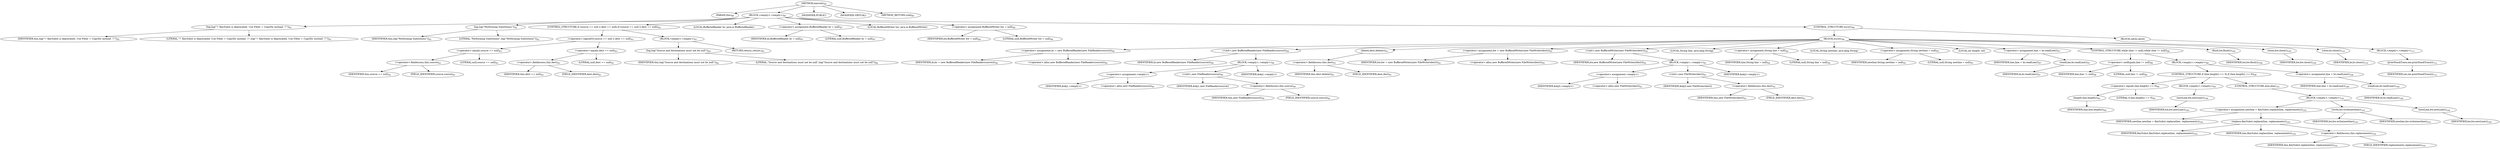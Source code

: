 digraph "execute" {  
"43" [label = <(METHOD,execute)<SUB>80</SUB>> ]
"4" [label = <(PARAM,this)<SUB>80</SUB>> ]
"44" [label = <(BLOCK,&lt;empty&gt;,&lt;empty&gt;)<SUB>80</SUB>> ]
"45" [label = <(log,log(&quot;!! KeySubst is deprecated. Use Filter + CopyDir instead. !!&quot;))<SUB>81</SUB>> ]
"3" [label = <(IDENTIFIER,this,log(&quot;!! KeySubst is deprecated. Use Filter + CopyDir instead. !!&quot;))<SUB>81</SUB>> ]
"46" [label = <(LITERAL,&quot;!! KeySubst is deprecated. Use Filter + CopyDir instead. !!&quot;,log(&quot;!! KeySubst is deprecated. Use Filter + CopyDir instead. !!&quot;))<SUB>81</SUB>> ]
"47" [label = <(log,log(&quot;Performing Substitions&quot;))<SUB>82</SUB>> ]
"5" [label = <(IDENTIFIER,this,log(&quot;Performing Substitions&quot;))<SUB>82</SUB>> ]
"48" [label = <(LITERAL,&quot;Performing Substitions&quot;,log(&quot;Performing Substitions&quot;))<SUB>82</SUB>> ]
"49" [label = <(CONTROL_STRUCTURE,if (source == null || dest == null),if (source == null || dest == null))<SUB>83</SUB>> ]
"50" [label = <(&lt;operator&gt;.logicalOr,source == null || dest == null)<SUB>83</SUB>> ]
"51" [label = <(&lt;operator&gt;.equals,source == null)<SUB>83</SUB>> ]
"52" [label = <(&lt;operator&gt;.fieldAccess,this.source)<SUB>83</SUB>> ]
"53" [label = <(IDENTIFIER,this,source == null)<SUB>83</SUB>> ]
"54" [label = <(FIELD_IDENTIFIER,source,source)<SUB>83</SUB>> ]
"55" [label = <(LITERAL,null,source == null)<SUB>83</SUB>> ]
"56" [label = <(&lt;operator&gt;.equals,dest == null)<SUB>83</SUB>> ]
"57" [label = <(&lt;operator&gt;.fieldAccess,this.dest)<SUB>83</SUB>> ]
"58" [label = <(IDENTIFIER,this,dest == null)<SUB>83</SUB>> ]
"59" [label = <(FIELD_IDENTIFIER,dest,dest)<SUB>83</SUB>> ]
"60" [label = <(LITERAL,null,dest == null)<SUB>83</SUB>> ]
"61" [label = <(BLOCK,&lt;empty&gt;,&lt;empty&gt;)<SUB>83</SUB>> ]
"62" [label = <(log,log(&quot;Source and destinations must not be null&quot;))<SUB>84</SUB>> ]
"6" [label = <(IDENTIFIER,this,log(&quot;Source and destinations must not be null&quot;))<SUB>84</SUB>> ]
"63" [label = <(LITERAL,&quot;Source and destinations must not be null&quot;,log(&quot;Source and destinations must not be null&quot;))<SUB>84</SUB>> ]
"64" [label = <(RETURN,return;,return;)<SUB>85</SUB>> ]
"8" [label = <(LOCAL,BufferedReader br: java.io.BufferedReader)> ]
"65" [label = <(&lt;operator&gt;.assignment,BufferedReader br = null)<SUB>87</SUB>> ]
"66" [label = <(IDENTIFIER,br,BufferedReader br = null)<SUB>87</SUB>> ]
"67" [label = <(LITERAL,null,BufferedReader br = null)<SUB>87</SUB>> ]
"10" [label = <(LOCAL,BufferedWriter bw: java.io.BufferedWriter)> ]
"68" [label = <(&lt;operator&gt;.assignment,BufferedWriter bw = null)<SUB>88</SUB>> ]
"69" [label = <(IDENTIFIER,bw,BufferedWriter bw = null)<SUB>88</SUB>> ]
"70" [label = <(LITERAL,null,BufferedWriter bw = null)<SUB>88</SUB>> ]
"71" [label = <(CONTROL_STRUCTURE,try,try)<SUB>89</SUB>> ]
"72" [label = <(BLOCK,try,try)<SUB>89</SUB>> ]
"73" [label = <(&lt;operator&gt;.assignment,br = new BufferedReader(new FileReader(source)))<SUB>90</SUB>> ]
"74" [label = <(IDENTIFIER,br,br = new BufferedReader(new FileReader(source)))<SUB>90</SUB>> ]
"75" [label = <(&lt;operator&gt;.alloc,new BufferedReader(new FileReader(source)))<SUB>90</SUB>> ]
"76" [label = <(&lt;init&gt;,new BufferedReader(new FileReader(source)))<SUB>90</SUB>> ]
"7" [label = <(IDENTIFIER,br,new BufferedReader(new FileReader(source)))<SUB>90</SUB>> ]
"77" [label = <(BLOCK,&lt;empty&gt;,&lt;empty&gt;)<SUB>90</SUB>> ]
"78" [label = <(&lt;operator&gt;.assignment,&lt;empty&gt;)> ]
"79" [label = <(IDENTIFIER,$obj1,&lt;empty&gt;)> ]
"80" [label = <(&lt;operator&gt;.alloc,new FileReader(source))<SUB>90</SUB>> ]
"81" [label = <(&lt;init&gt;,new FileReader(source))<SUB>90</SUB>> ]
"82" [label = <(IDENTIFIER,$obj1,new FileReader(source))> ]
"83" [label = <(&lt;operator&gt;.fieldAccess,this.source)<SUB>90</SUB>> ]
"84" [label = <(IDENTIFIER,this,new FileReader(source))<SUB>90</SUB>> ]
"85" [label = <(FIELD_IDENTIFIER,source,source)<SUB>90</SUB>> ]
"86" [label = <(IDENTIFIER,$obj1,&lt;empty&gt;)> ]
"87" [label = <(delete,dest.delete())<SUB>91</SUB>> ]
"88" [label = <(&lt;operator&gt;.fieldAccess,this.dest)<SUB>91</SUB>> ]
"89" [label = <(IDENTIFIER,this,dest.delete())<SUB>91</SUB>> ]
"90" [label = <(FIELD_IDENTIFIER,dest,dest)<SUB>91</SUB>> ]
"91" [label = <(&lt;operator&gt;.assignment,bw = new BufferedWriter(new FileWriter(dest)))<SUB>92</SUB>> ]
"92" [label = <(IDENTIFIER,bw,bw = new BufferedWriter(new FileWriter(dest)))<SUB>92</SUB>> ]
"93" [label = <(&lt;operator&gt;.alloc,new BufferedWriter(new FileWriter(dest)))<SUB>92</SUB>> ]
"94" [label = <(&lt;init&gt;,new BufferedWriter(new FileWriter(dest)))<SUB>92</SUB>> ]
"9" [label = <(IDENTIFIER,bw,new BufferedWriter(new FileWriter(dest)))<SUB>92</SUB>> ]
"95" [label = <(BLOCK,&lt;empty&gt;,&lt;empty&gt;)<SUB>92</SUB>> ]
"96" [label = <(&lt;operator&gt;.assignment,&lt;empty&gt;)> ]
"97" [label = <(IDENTIFIER,$obj3,&lt;empty&gt;)> ]
"98" [label = <(&lt;operator&gt;.alloc,new FileWriter(dest))<SUB>92</SUB>> ]
"99" [label = <(&lt;init&gt;,new FileWriter(dest))<SUB>92</SUB>> ]
"100" [label = <(IDENTIFIER,$obj3,new FileWriter(dest))> ]
"101" [label = <(&lt;operator&gt;.fieldAccess,this.dest)<SUB>92</SUB>> ]
"102" [label = <(IDENTIFIER,this,new FileWriter(dest))<SUB>92</SUB>> ]
"103" [label = <(FIELD_IDENTIFIER,dest,dest)<SUB>92</SUB>> ]
"104" [label = <(IDENTIFIER,$obj3,&lt;empty&gt;)> ]
"105" [label = <(LOCAL,String line: java.lang.String)> ]
"106" [label = <(&lt;operator&gt;.assignment,String line = null)<SUB>94</SUB>> ]
"107" [label = <(IDENTIFIER,line,String line = null)<SUB>94</SUB>> ]
"108" [label = <(LITERAL,null,String line = null)<SUB>94</SUB>> ]
"109" [label = <(LOCAL,String newline: java.lang.String)> ]
"110" [label = <(&lt;operator&gt;.assignment,String newline = null)<SUB>95</SUB>> ]
"111" [label = <(IDENTIFIER,newline,String newline = null)<SUB>95</SUB>> ]
"112" [label = <(LITERAL,null,String newline = null)<SUB>95</SUB>> ]
"113" [label = <(LOCAL,int length: int)> ]
"114" [label = <(&lt;operator&gt;.assignment,line = br.readLine())<SUB>97</SUB>> ]
"115" [label = <(IDENTIFIER,line,line = br.readLine())<SUB>97</SUB>> ]
"116" [label = <(readLine,br.readLine())<SUB>97</SUB>> ]
"117" [label = <(IDENTIFIER,br,br.readLine())<SUB>97</SUB>> ]
"118" [label = <(CONTROL_STRUCTURE,while (line != null),while (line != null))<SUB>98</SUB>> ]
"119" [label = <(&lt;operator&gt;.notEquals,line != null)<SUB>98</SUB>> ]
"120" [label = <(IDENTIFIER,line,line != null)<SUB>98</SUB>> ]
"121" [label = <(LITERAL,null,line != null)<SUB>98</SUB>> ]
"122" [label = <(BLOCK,&lt;empty&gt;,&lt;empty&gt;)<SUB>98</SUB>> ]
"123" [label = <(CONTROL_STRUCTURE,if (line.length() == 0),if (line.length() == 0))<SUB>99</SUB>> ]
"124" [label = <(&lt;operator&gt;.equals,line.length() == 0)<SUB>99</SUB>> ]
"125" [label = <(length,line.length())<SUB>99</SUB>> ]
"126" [label = <(IDENTIFIER,line,line.length())<SUB>99</SUB>> ]
"127" [label = <(LITERAL,0,line.length() == 0)<SUB>99</SUB>> ]
"128" [label = <(BLOCK,&lt;empty&gt;,&lt;empty&gt;)<SUB>99</SUB>> ]
"129" [label = <(newLine,bw.newLine())<SUB>100</SUB>> ]
"130" [label = <(IDENTIFIER,bw,bw.newLine())<SUB>100</SUB>> ]
"131" [label = <(CONTROL_STRUCTURE,else,else)<SUB>101</SUB>> ]
"132" [label = <(BLOCK,&lt;empty&gt;,&lt;empty&gt;)<SUB>101</SUB>> ]
"133" [label = <(&lt;operator&gt;.assignment,newline = KeySubst.replace(line, replacements))<SUB>102</SUB>> ]
"134" [label = <(IDENTIFIER,newline,newline = KeySubst.replace(line, replacements))<SUB>102</SUB>> ]
"135" [label = <(replace,KeySubst.replace(line, replacements))<SUB>102</SUB>> ]
"136" [label = <(IDENTIFIER,KeySubst,KeySubst.replace(line, replacements))<SUB>102</SUB>> ]
"137" [label = <(IDENTIFIER,line,KeySubst.replace(line, replacements))<SUB>102</SUB>> ]
"138" [label = <(&lt;operator&gt;.fieldAccess,this.replacements)<SUB>102</SUB>> ]
"139" [label = <(IDENTIFIER,this,KeySubst.replace(line, replacements))<SUB>102</SUB>> ]
"140" [label = <(FIELD_IDENTIFIER,replacements,replacements)<SUB>102</SUB>> ]
"141" [label = <(write,bw.write(newline))<SUB>103</SUB>> ]
"142" [label = <(IDENTIFIER,bw,bw.write(newline))<SUB>103</SUB>> ]
"143" [label = <(IDENTIFIER,newline,bw.write(newline))<SUB>103</SUB>> ]
"144" [label = <(newLine,bw.newLine())<SUB>104</SUB>> ]
"145" [label = <(IDENTIFIER,bw,bw.newLine())<SUB>104</SUB>> ]
"146" [label = <(&lt;operator&gt;.assignment,line = br.readLine())<SUB>106</SUB>> ]
"147" [label = <(IDENTIFIER,line,line = br.readLine())<SUB>106</SUB>> ]
"148" [label = <(readLine,br.readLine())<SUB>106</SUB>> ]
"149" [label = <(IDENTIFIER,br,br.readLine())<SUB>106</SUB>> ]
"150" [label = <(flush,bw.flush())<SUB>108</SUB>> ]
"151" [label = <(IDENTIFIER,bw,bw.flush())<SUB>108</SUB>> ]
"152" [label = <(close,bw.close())<SUB>109</SUB>> ]
"153" [label = <(IDENTIFIER,bw,bw.close())<SUB>109</SUB>> ]
"154" [label = <(close,br.close())<SUB>110</SUB>> ]
"155" [label = <(IDENTIFIER,br,br.close())<SUB>110</SUB>> ]
"156" [label = <(BLOCK,catch,catch)> ]
"157" [label = <(BLOCK,&lt;empty&gt;,&lt;empty&gt;)<SUB>111</SUB>> ]
"158" [label = <(printStackTrace,ioe.printStackTrace())<SUB>112</SUB>> ]
"159" [label = <(IDENTIFIER,ioe,ioe.printStackTrace())<SUB>112</SUB>> ]
"160" [label = <(MODIFIER,PUBLIC)> ]
"161" [label = <(MODIFIER,VIRTUAL)> ]
"162" [label = <(METHOD_RETURN,void)<SUB>80</SUB>> ]
  "43" -> "4" 
  "43" -> "44" 
  "43" -> "160" 
  "43" -> "161" 
  "43" -> "162" 
  "44" -> "45" 
  "44" -> "47" 
  "44" -> "49" 
  "44" -> "8" 
  "44" -> "65" 
  "44" -> "10" 
  "44" -> "68" 
  "44" -> "71" 
  "45" -> "3" 
  "45" -> "46" 
  "47" -> "5" 
  "47" -> "48" 
  "49" -> "50" 
  "49" -> "61" 
  "50" -> "51" 
  "50" -> "56" 
  "51" -> "52" 
  "51" -> "55" 
  "52" -> "53" 
  "52" -> "54" 
  "56" -> "57" 
  "56" -> "60" 
  "57" -> "58" 
  "57" -> "59" 
  "61" -> "62" 
  "61" -> "64" 
  "62" -> "6" 
  "62" -> "63" 
  "65" -> "66" 
  "65" -> "67" 
  "68" -> "69" 
  "68" -> "70" 
  "71" -> "72" 
  "71" -> "156" 
  "72" -> "73" 
  "72" -> "76" 
  "72" -> "87" 
  "72" -> "91" 
  "72" -> "94" 
  "72" -> "105" 
  "72" -> "106" 
  "72" -> "109" 
  "72" -> "110" 
  "72" -> "113" 
  "72" -> "114" 
  "72" -> "118" 
  "72" -> "150" 
  "72" -> "152" 
  "72" -> "154" 
  "73" -> "74" 
  "73" -> "75" 
  "76" -> "7" 
  "76" -> "77" 
  "77" -> "78" 
  "77" -> "81" 
  "77" -> "86" 
  "78" -> "79" 
  "78" -> "80" 
  "81" -> "82" 
  "81" -> "83" 
  "83" -> "84" 
  "83" -> "85" 
  "87" -> "88" 
  "88" -> "89" 
  "88" -> "90" 
  "91" -> "92" 
  "91" -> "93" 
  "94" -> "9" 
  "94" -> "95" 
  "95" -> "96" 
  "95" -> "99" 
  "95" -> "104" 
  "96" -> "97" 
  "96" -> "98" 
  "99" -> "100" 
  "99" -> "101" 
  "101" -> "102" 
  "101" -> "103" 
  "106" -> "107" 
  "106" -> "108" 
  "110" -> "111" 
  "110" -> "112" 
  "114" -> "115" 
  "114" -> "116" 
  "116" -> "117" 
  "118" -> "119" 
  "118" -> "122" 
  "119" -> "120" 
  "119" -> "121" 
  "122" -> "123" 
  "122" -> "146" 
  "123" -> "124" 
  "123" -> "128" 
  "123" -> "131" 
  "124" -> "125" 
  "124" -> "127" 
  "125" -> "126" 
  "128" -> "129" 
  "129" -> "130" 
  "131" -> "132" 
  "132" -> "133" 
  "132" -> "141" 
  "132" -> "144" 
  "133" -> "134" 
  "133" -> "135" 
  "135" -> "136" 
  "135" -> "137" 
  "135" -> "138" 
  "138" -> "139" 
  "138" -> "140" 
  "141" -> "142" 
  "141" -> "143" 
  "144" -> "145" 
  "146" -> "147" 
  "146" -> "148" 
  "148" -> "149" 
  "150" -> "151" 
  "152" -> "153" 
  "154" -> "155" 
  "156" -> "157" 
  "157" -> "158" 
  "158" -> "159" 
}
